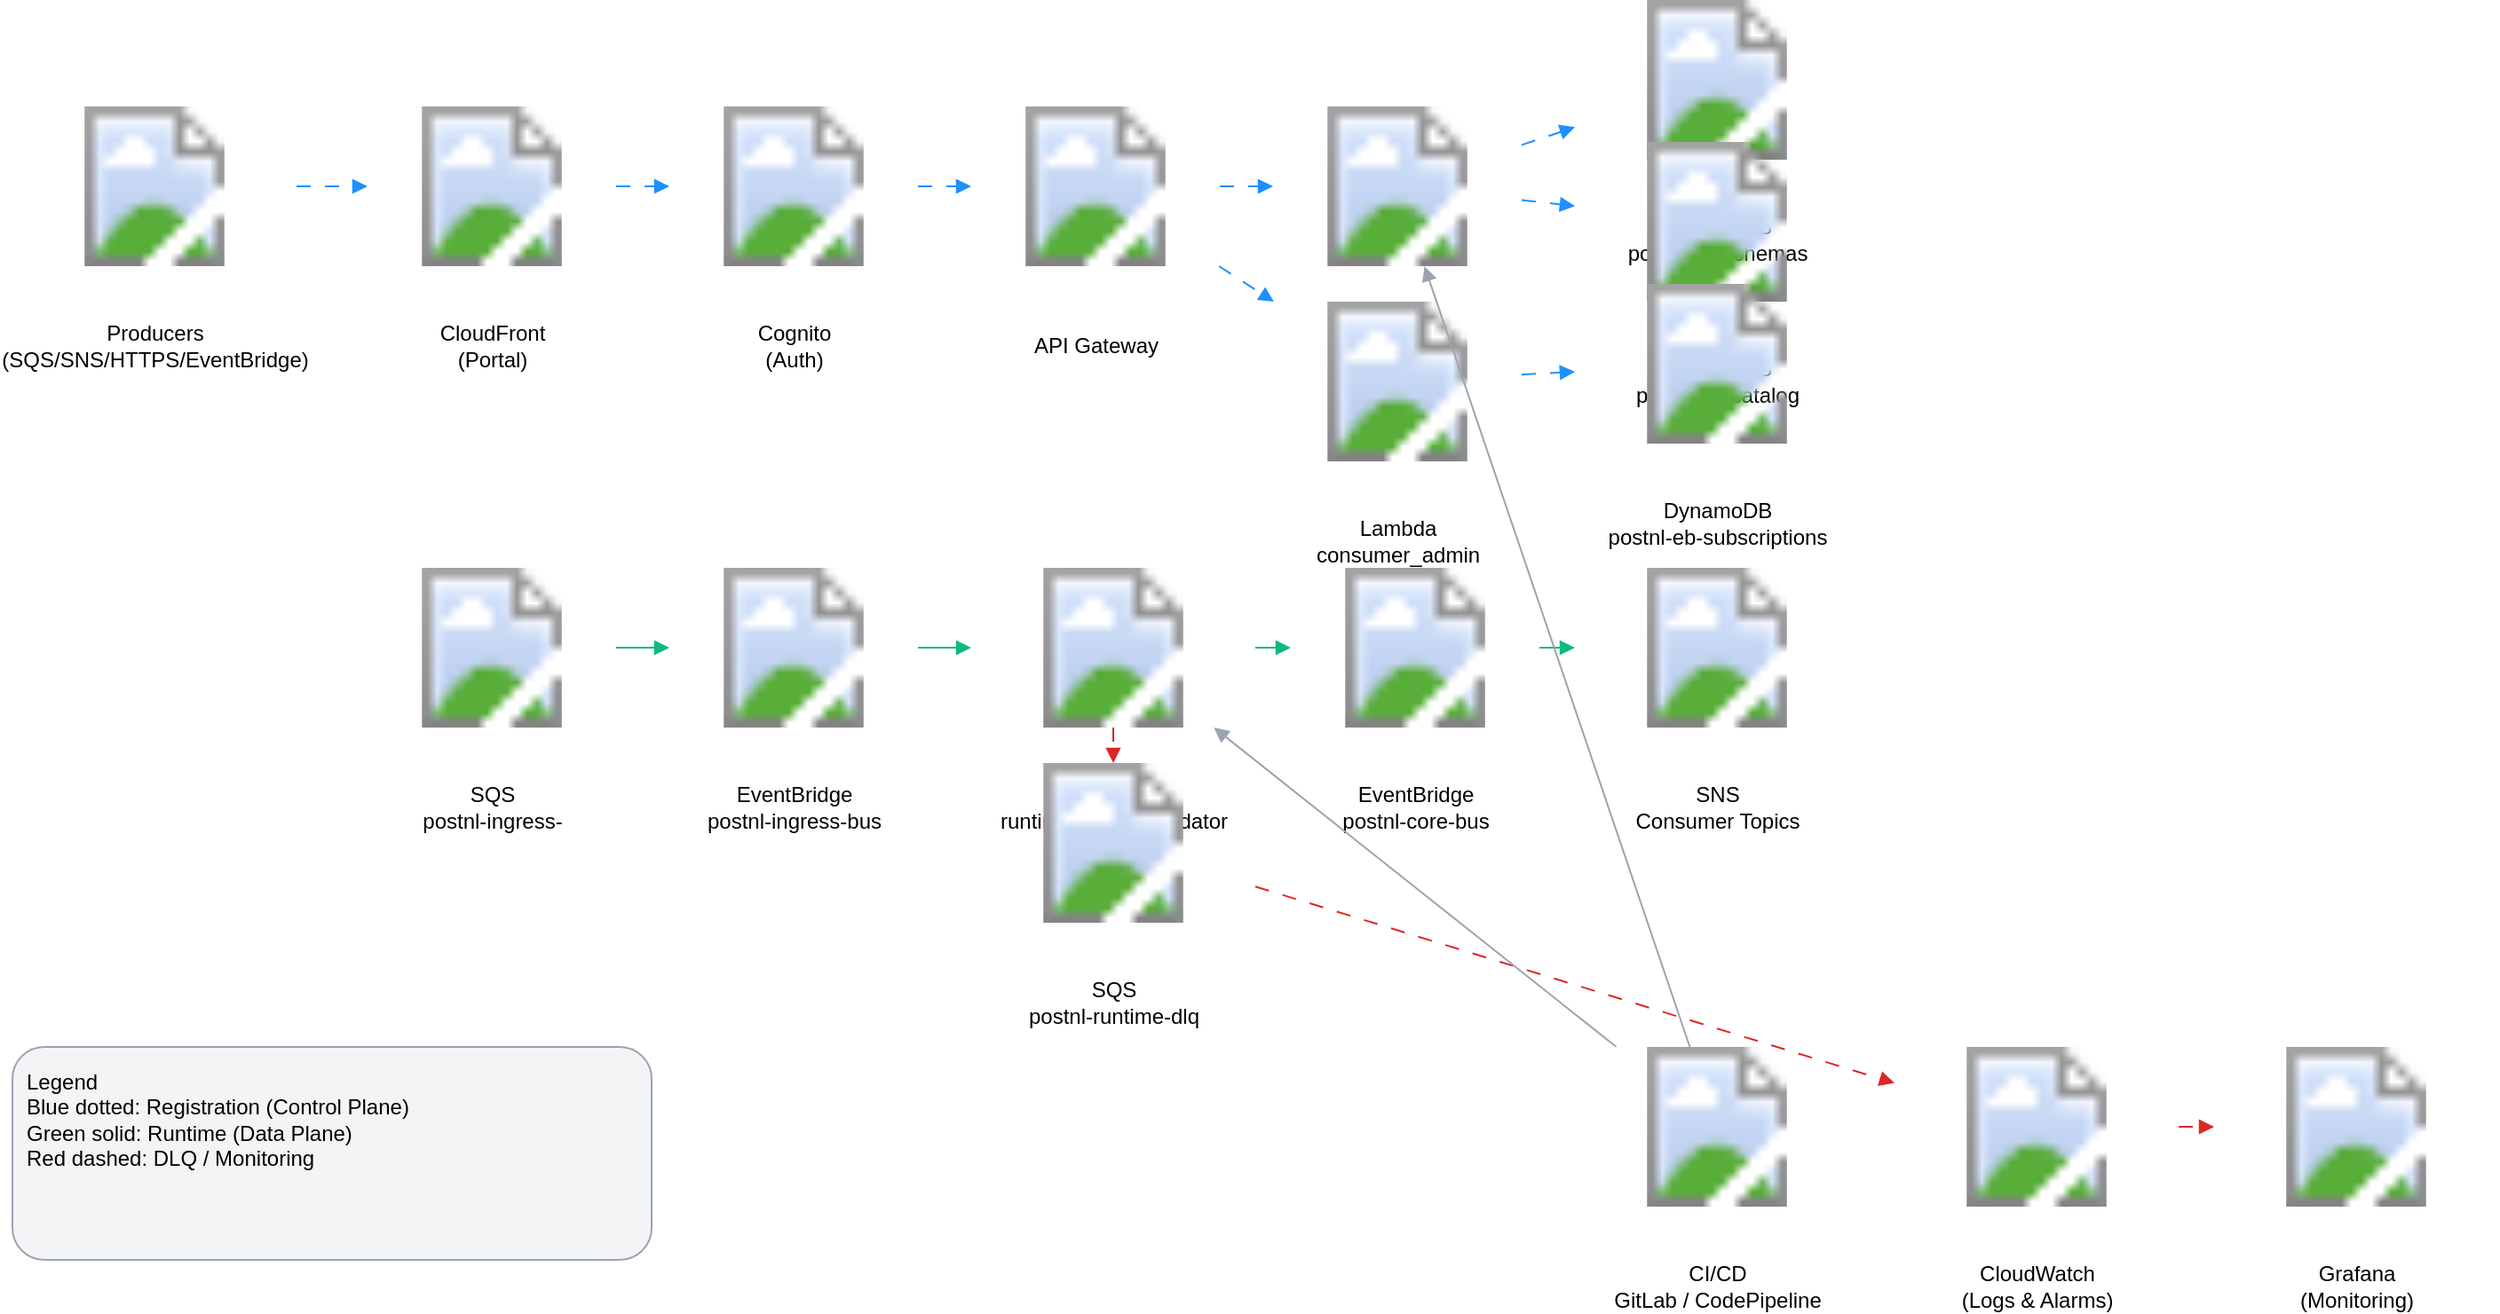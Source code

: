 <mxfile version="22.0.0">
  <diagram name="PostNL Event Broker Architecture (Embedded Icons)">
    <mxGraphModel dx="1920" dy="1080" grid="1" gridSize="10" guides="1" tooltips="1" connect="1" arrows="1" fold="1" page="1" pageScale="1" pageWidth="1920" pageHeight="1080" math="0" shadow="0">
      <root>
        <mxCell id="0"/>
        <mxCell id="1" parent="0"/>

        <!-- ===== Utility: embedded SVG badges as images (by color) =====
             We use a simple rounded rectangle "badge" with a colored fill.
             Labels are set via mxCell 'value' and shown below the image.
        -->
        <!-- Colors -->
        <!-- Purple: CloudFront/APIGW | Pink: Cognito | Orange: Lambda | Blue: DynamoDB | Red: EventBridge -->
        <!-- Yellow-Orange: SQS/SNS | Green: CloudWatch | Teal: Grafana | Gray: CI/CD -->

        <!-- Pre-encoded SVG badge templates -->
        <!-- Purple badge -->
        <mxCell id="img_purple" value="" style="shape=image;image=data:image/svg+xml;utf8,%3Csvg xmlns='http://www.w3.org/2000/svg' width='140' height='90'%3E%3Crect rx='12' ry='12' x='1' y='1' width='138' height='88' fill='%239B59B6' stroke='%23111827' stroke-width='2'/%3E%3C/svg%3E;" vertex="0" parent="1"/>
        <!-- Pink badge -->
        <mxCell id="img_pink" value="" style="shape=image;image=data:image/svg+xml;utf8,%3Csvg xmlns='http://www.w3.org/2000/svg' width='140' height='90'%3E%3Crect rx='12' ry='12' x='1' y='1' width='138' height='88' fill='%23E879F9' stroke='%23111827' stroke-width='2'/%3E%3C/svg%3E;" vertex="0" parent="1"/>
        <!-- Orange badge -->
        <mxCell id="img_orange" value="" style="shape=image;image=data:image/svg+xml;utf8,%3Csvg xmlns='http://www.w3.org/2000/svg' width='140' height='90'%3E%3Crect rx='12' ry='12' x='1' y='1' width='138' height='88' fill='%23F59E0B' stroke='%23111827' stroke-width='2'/%3E%3C/svg%3E;" vertex="0" parent="1"/>
        <!-- Blue badge -->
        <mxCell id="img_blue" value="" style="shape=image;image=data:image/svg+xml;utf8,%3Csvg xmlns='http://www.w3.org/2000/svg' width='140' height='90'%3E%3Crect rx='12' ry='12' x='1' y='1' width='138' height='88' fill='%231B76D3' stroke='%23111827' stroke-width='2'/%3E%3C/svg%3E;" vertex="0" parent="1"/>
        <!-- Red badge -->
        <mxCell id="img_red" value="" style="shape=image;image=data:image/svg+xml;utf8,%3Csvg xmlns='http://www.w3.org/2000/svg' width='140' height='90'%3E%3Crect rx='12' ry='12' x='1' y='1' width='138' height='88' fill='%23EF4444' stroke='%23111827' stroke-width='2'/%3E%3C/svg%3E;" vertex="0" parent="1"/>
        <!-- Yellow badge (for SNS/SQS) -->
        <mxCell id="img_yellow" value="" style="shape=image;image=data:image/svg+xml;utf8,%3Csvg xmlns='http://www.w3.org/2000/svg' width='140' height='90'%3E%3Crect rx='12' ry='12' x='1' y='1' width='138' height='88' fill='%23FBBF24' stroke='%23111827' stroke-width='2'/%3E%3C/svg%3E;" vertex="0" parent="1"/>
        <!-- Green badge -->
        <mxCell id="img_green" value="" style="shape=image;image=data:image/svg+xml;utf8,%3Csvg xmlns='http://www.w3.org/2000/svg' width='140' height='90'%3E%3Crect rx='12' ry='12' x='1' y='1' width='138' height='88' fill='%2310B981' stroke='%23111827' stroke-width='2'/%3E%3C/svg%3E;" vertex="0" parent="1"/>
        <!-- Teal badge -->
        <mxCell id="img_teal" value="" style="shape=image;image=data:image/svg+xml;utf8,%3Csvg xmlns='http://www.w3.org/2000/svg' width='140' height='90'%3E%3Crect rx='12' ry='12' x='1' y='1' width='138' height='88' fill='%230EA5E9' stroke='%23111827' stroke-width='2'/%3E%3C/svg%3E;" vertex="0" parent="1"/>
        <!-- Gray badge -->
        <mxCell id="img_gray" value="" style="shape=image;image=data:image/svg+xml;utf8,%3Csvg xmlns='http://www.w3.org/2000/svg' width='140' height='90'%3E%3Crect rx='12' ry='12' x='1' y='1' width='138' height='88' fill='%239CA3AF' stroke='%23111827' stroke-width='2'/%3E%3C/svg%3E;" vertex="0" parent="1"/>

        <!-- ===== Nodes (horizontal layout) ===== -->
        <!-- Top layer: Self-service / Control plane -->
        <mxCell id="n_user" value="Producers&#10;(SQS/SNS/HTTPS/EventBridge)" style="shape=image;image=data:image/svg+xml;utf8,%3Csvg xmlns='http://www.w3.org/2000/svg' width='140' height='90'%3E%3Crect rx='12' ry='12' x='1' y='1' width='138' height='88' fill='%231E90FF' stroke='%23111827' stroke-width='2'/%3E%3C/svg%3E;imageAlign=center;verticalAlign=middle;labelPosition=center;verticalLabelPosition=bottom;html=1;" vertex="1" parent="1">
          <mxGeometry x="60" y="120" width="160" height="90" as="geometry"/>
        </mxCell>

        <mxCell id="n_cf" value="CloudFront&#10;(Portal)" style="shape=image;image=data:image/svg+xml;utf8,%3Csvg xmlns='http://www.w3.org/2000/svg' width='140' height='90'%3E%3Crect rx='12' ry='12' width='140' height='90' fill='%239B59B6'/%3E%3C/svg%3E;imageAlign=center;verticalAlign=middle;labelPosition=center;verticalLabelPosition=bottom;html=1;" vertex="1" parent="1">
          <mxGeometry x="260" y="120" width="140" height="90" as="geometry"/>
        </mxCell>

        <mxCell id="n_cog" value="Cognito&#10;(Auth)" style="shape=image;image=data:image/svg+xml;utf8,%3Csvg xmlns='http://www.w3.org/2000/svg' width='140' height='90'%3E%3Crect rx='12' ry='12' width='140' height='90' fill='%23E879F9'/%3E%3C/svg%3E;imageAlign=center;verticalAlign=middle;labelPosition=center;verticalLabelPosition=bottom;html=1;" vertex="1" parent="1">
          <mxGeometry x="430" y="120" width="140" height="90" as="geometry"/>
        </mxCell>

        <mxCell id="n_apigw" value="API Gateway" style="shape=image;image=data:image/svg+xml;utf8,%3Csvg xmlns='http://www.w3.org/2000/svg' width='140' height='90'%3E%3Crect rx='12' ry='12' width='140' height='90' fill='%239B59B6'/%3E%3C/svg%3E;imageAlign=center;verticalAlign=middle;labelPosition=center;verticalLabelPosition=bottom;html=1;" vertex="1" parent="1">
          <mxGeometry x="600" y="120" width="140" height="90" as="geometry"/>
        </mxCell>

        <mxCell id="n_ba" value="Lambda&#10;broker_admin" style="shape=image;image=data:image/svg+xml;utf8,%3Csvg xmlns='http://www.w3.org/2000/svg' width='140' height='90'%3E%3Crect rx='12' ry='12' width='140' height='90' fill='%23F59E0B'/%3E%3C/svg%3E;imageAlign=center;verticalAlign=middle;labelPosition=center;verticalLabelPosition=bottom;html=1;" vertex="1" parent="1">
          <mxGeometry x="770" y="120" width="140" height="90" as="geometry"/>
        </mxCell>

        <mxCell id="n_ca" value="Lambda&#10;consumer_admin" style="shape=image;image=data:image/svg+xml;utf8,%3Csvg xmlns='http://www.w3.org/2000/svg' width='140' height='90'%3E%3Crect rx='12' ry='12' width='140' height='90' fill='%23F59E0B'/%3E%3C/svg%3E;imageAlign=center;verticalAlign=middle;labelPosition=center;verticalLabelPosition=bottom;html=1;" vertex="1" parent="1">
          <mxGeometry x="770" y="230" width="140" height="90" as="geometry"/>
        </mxCell>

        <mxCell id="n_schemas" value="DynamoDB&#10;postnl-eb-schemas" style="shape=image;image=data:image/svg+xml;utf8,%3Csvg xmlns='http://www.w3.org/2000/svg' width='140' height='90'%3E%3Crect rx='12' ry='12' width='140' height='90' fill='%231B76D3'/%3E%3C/svg%3E;imageAlign=center;verticalAlign=middle;labelPosition=center;verticalLabelPosition=bottom;html=1;" vertex="1" parent="1">
          <mxGeometry x="940" y="60" width="160" height="90" as="geometry"/>
        </mxCell>

        <mxCell id="n_catalog" value="DynamoDB&#10;postnl-eb-catalog" style="shape=image;image=data:image/svg+xml;utf8,%3Csvg xmlns='http://www.w3.org/2000/svg' width='140' height='90'%3E%3Crect rx='12' ry='12' width='140' height='90' fill='%231B76D3'/%3E%3C/svg%3E;imageAlign=center;verticalAlign=middle;labelPosition=center;verticalLabelPosition=bottom;html=1;" vertex="1" parent="1">
          <mxGeometry x="940" y="140" width="160" height="90" as="geometry"/>
        </mxCell>

        <mxCell id="n_subs" value="DynamoDB&#10;postnl-eb-subscriptions" style="shape=image;image=data:image/svg+xml;utf8,%3Csvg xmlns='http://www.w3.org/2000/svg' width='140' height='90'%3E%3Crect rx='12' ry='12' width='140' height='90' fill='%231B76D3'/%3E%3C/svg%3E;imageAlign=center;verticalAlign=middle;labelPosition=center;verticalLabelPosition=bottom;html=1;" vertex="1" parent="1">
          <mxGeometry x="940" y="220" width="160" height="90" as="geometry"/>
        </mxCell>

        <!-- Middle layer: Runtime / Data plane -->
        <mxCell id="n_sqs_prod" value="SQS&#10;postnl-ingress-&lt;producer&gt;" style="shape=image;image=data:image/svg+xml;utf8,%3Csvg xmlns='http://www.w3.org/2000/svg' width='140' height='90'%3E%3Crect rx='12' ry='12' width='140' height='90' fill='%23FBBF24'/%3E%3C/svg%3E;imageAlign=center;verticalAlign=middle;labelPosition=center;verticalLabelPosition=bottom;html=1;" vertex="1" parent="1">
          <mxGeometry x="260" y="380" width="140" height="90" as="geometry"/>
        </mxCell>

        <mxCell id="n_eb_ing" value="EventBridge&#10;postnl-ingress-bus" style="shape=image;image=data:image/svg+xml;utf8,%3Csvg xmlns='http://www.w3.org/2000/svg' width='140' height='90'%3E%3Crect rx='12' ry='12' width='140' height='90' fill='%23EF4444'/%3E%3C/svg%3E;imageAlign=center;verticalAlign=middle;labelPosition=center;verticalLabelPosition=bottom;html=1;" vertex="1" parent="1">
          <mxGeometry x="430" y="380" width="140" height="90" as="geometry"/>
        </mxCell>

        <mxCell id="n_rv" value="Lambda&#10;runtime_event_validator" style="shape=image;image=data:image/svg+xml;utf8,%3Csvg xmlns='http://www.w3.org/2000/svg' width='140' height='90'%3E%3Crect rx='12' ry='12' width='140' height='90' fill='%23F59E0B'/%3E%3C/svg%3E;imageAlign=center;verticalAlign=middle;labelPosition=center;verticalLabelPosition=bottom;html=1;" vertex="1" parent="1">
          <mxGeometry x="600" y="380" width="160" height="90" as="geometry"/>
        </mxCell>

        <mxCell id="n_eb_core" value="EventBridge&#10;postnl-core-bus" style="shape=image;image=data:image/svg+xml;utf8,%3Csvg xmlns='http://www.w3.org/2000/svg' width='140' height='90'%3E%3Crect rx='12' ry='12' width='140' height='90' fill='%23EF4444'/%3E%3C/svg%3E;imageAlign=center;verticalAlign=middle;labelPosition=center;verticalLabelPosition=bottom;html=1;" vertex="1" parent="1">
          <mxGeometry x="780" y="380" width="140" height="90" as="geometry"/>
        </mxCell>

        <mxCell id="n_sns_cons" value="SNS&#10;Consumer Topics" style="shape=image;image=data:image/svg+xml;utf8,%3Csvg xmlns='http://www.w3.org/2000/svg' width='140' height='90'%3E%3Crect rx='12' ry='12' width='140' height='90' fill='%23FBBF24'/%3E%3C/svg%3E;imageAlign=center;verticalAlign=middle;labelPosition=center;verticalLabelPosition=bottom;html=1;" vertex="1" parent="1">
          <mxGeometry x="940" y="380" width="160" height="90" as="geometry"/>
        </mxCell>

        <mxCell id="n_dlq" value="SQS&#10;postnl-runtime-dlq" style="shape=image;image=data:image/svg+xml;utf8,%3Csvg xmlns='http://www.w3.org/2000/svg' width='140' height='90'%3E%3Crect rx='12' ry='12' width='140' height='90' fill='%239CA3AF'/%3E%3C/svg%3E;imageAlign=center;verticalAlign=middle;labelPosition=center;verticalLabelPosition=bottom;html=1;" vertex="1" parent="1">
          <mxGeometry x="600" y="490" width="160" height="90" as="geometry"/>
        </mxCell>

        <!-- Bottom layer: CI/CD & Observability -->
        <mxCell id="n_cicd" value="CI/CD&#10;GitLab / CodePipeline" style="shape=image;image=data:image/svg+xml;utf8,%3Csvg xmlns='http://www.w3.org/2000/svg' width='140' height='90'%3E%3Crect rx='12' ry='12' width='140' height='90' fill='%239CA3AF'/%3E%3C/svg%3E;imageAlign=center;verticalAlign=middle;labelPosition=center;verticalLabelPosition=bottom;html=1;" vertex="1" parent="1">
          <mxGeometry x="940" y="650" width="160" height="90" as="geometry"/>
        </mxCell>

        <mxCell id="n_cw" value="CloudWatch&#10;(Logs &amp; Alarms)" style="shape=image;image=data:image/svg+xml;utf8,%3Csvg xmlns='http://www.w3.org/2000/svg' width='140' height='90'%3E%3Crect rx='12' ry='12' width='140' height='90' fill='%2310B981'/%3E%3C/svg%3E;imageAlign=center;verticalAlign=middle;labelPosition=center;verticalLabelPosition=bottom;html=1;" vertex="1" parent="1">
          <mxGeometry x="1120" y="650" width="160" height="90" as="geometry"/>
        </mxCell>

        <mxCell id="n_graf" value="Grafana&#10;(Monitoring)" style="shape=image;image=data:image/svg+xml;utf8,%3Csvg xmlns='http://www.w3.org/2000/svg' width='140' height='90'%3E%3Crect rx='12' ry='12' width='140' height='90' fill='%230EA5E9'/%3E%3C/svg%3E;imageAlign=center;verticalAlign=middle;labelPosition=center;verticalLabelPosition=bottom;html=1;" vertex="1" parent="1">
          <mxGeometry x="1300" y="650" width="160" height="90" as="geometry"/>
        </mxCell>

        <!-- Legend -->
        <mxCell id="n_legend" value="Legend&#10;Blue dotted: Registration (Control Plane)&#10;Green solid: Runtime (Data Plane)&#10;Red dashed: DLQ / Monitoring" style="rounded=1;fillColor=#F3F4F6;strokeColor=#9CA3AF;html=1;align=left;verticalAlign=top;spacing=8;" vertex="1" parent="1">
          <mxGeometry x="60" y="650" width="360" height="120" as="geometry"/>
        </mxCell>

        <!-- ===== Edges (flows) ===== -->
        <!-- Registration / Control plane (blue, dotted) -->
        <mxCell id="e_reg_1" edge="1" parent="1" source="n_user" target="n_cf" style="endArrow=block;html=1;strokeColor=#1E90FF;dashed=1;dashPattern=8 8;rounded=0;"><mxGeometry relative="1" as="geometry"/></mxCell>
        <mxCell id="e_reg_2" edge="1" parent="1" source="n_cf" target="n_cog" style="endArrow=block;html=1;strokeColor=#1E90FF;dashed=1;dashPattern=8 8;rounded=0;"><mxGeometry relative="1" as="geometry"/></mxCell>
        <mxCell id="e_reg_3" edge="1" parent="1" source="n_cog" target="n_apigw" style="endArrow=block;html=1;strokeColor=#1E90FF;dashed=1;dashPattern=8 8;rounded=0;"><mxGeometry relative="1" as="geometry"/></mxCell>
        <mxCell id="e_reg_4" edge="1" parent="1" source="n_apigw" target="n_ba" style="endArrow=block;html=1;strokeColor=#1E90FF;dashed=1;dashPattern=8 8;rounded=0;"><mxGeometry relative="1" as="geometry"/></mxCell>
        <mxCell id="e_reg_5" edge="1" parent="1" source="n_apigw" target="n_ca" style="endArrow=block;html=1;strokeColor=#1E90FF;dashed=1;dashPattern=8 8;rounded=0;"><mxGeometry relative="1" as="geometry"/></mxCell>
        <mxCell id="e_reg_6" edge="1" parent="1" source="n_ba" target="n_schemas" style="endArrow=block;html=1;strokeColor=#1E90FF;dashed=1;dashPattern=8 8;rounded=0;"><mxGeometry relative="1" as="geometry"/></mxCell>
        <mxCell id="e_reg_7" edge="1" parent="1" source="n_ba" target="n_catalog" style="endArrow=block;html=1;strokeColor=#1E90FF;dashed=1;dashPattern=8 8;rounded=0;"><mxGeometry relative="1" as="geometry"/></mxCell>
        <mxCell id="e_reg_8" edge="1" parent="1" source="n_ca" target="n_subs" style="endArrow=block;html=1;strokeColor=#1E90FF;dashed=1;dashPattern=8 8;rounded=0;"><mxGeometry relative="1" as="geometry"/></mxCell>

        <!-- Runtime / Data plane (green, solid) -->
        <mxCell id="e_run_1" edge="1" parent="1" source="n_sqs_prod" target="n_eb_ing" style="endArrow=block;html=1;strokeColor=#10B981;rounded=0;"><mxGeometry relative="1" as="geometry"/></mxCell>
        <mxCell id="e_run_2" edge="1" parent="1" source="n_eb_ing" target="n_rv" style="endArrow=block;html=1;strokeColor=#10B981;rounded=0;"><mxGeometry relative="1" as="geometry"/></mxCell>
        <mxCell id="e_run_3" edge="1" parent="1" source="n_rv" target="n_eb_core" style="endArrow=block;html=1;strokeColor=#10B981;rounded=0;"><mxGeometry relative="1" as="geometry"/></mxCell>
        <mxCell id="e_run_4" edge="1" parent="1" source="n_eb_core" target="n_sns_cons" style="endArrow=block;html=1;strokeColor=#10B981;rounded=0;"><mxGeometry relative="1" as="geometry"/></mxCell>

        <!-- DLQ / Monitoring (red, dashed) -->
        <mxCell id="e_err_1" edge="1" parent="1" source="n_rv" target="n_dlq" style="endArrow=block;html=1;strokeColor=#DC2626;dashed=1;dashPattern=8 8;rounded=0;"><mxGeometry relative="1" as="geometry"/></mxCell>
        <mxCell id="e_err_2" edge="1" parent="1" source="n_dlq" target="n_cw" style="endArrow=block;html=1;strokeColor=#DC2626;dashed=1;dashPattern=8 8;rounded=0;"><mxGeometry relative="1" as="geometry"/></mxCell>
        <mxCell id="e_err_3" edge="1" parent="1" source="n_cw" target="n_graf" style="endArrow=block;html=1;strokeColor=#DC2626;dashed=1;dashPattern=8 8;rounded=0;"><mxGeometry relative="1" as="geometry"/></mxCell>

        <!-- Optional: CI/CD links (gray, solid) -->
        <mxCell id="e_ci_1" edge="1" parent="1" source="n_cicd" target="n_ba" style="endArrow=block;html=1;strokeColor=#9CA3AF;rounded=0;"><mxGeometry relative="1" as="geometry"/></mxCell>
        <mxCell id="e_ci_2" edge="1" parent="1" source="n_cicd" target="n_rv" style="endArrow=block;html=1;strokeColor=#9CA3AF;rounded=0;"><mxGeometry relative="1" as="geometry"/></mxCell>

      </root>
    </mxGraphModel>
  </diagram>
</mxfile>
